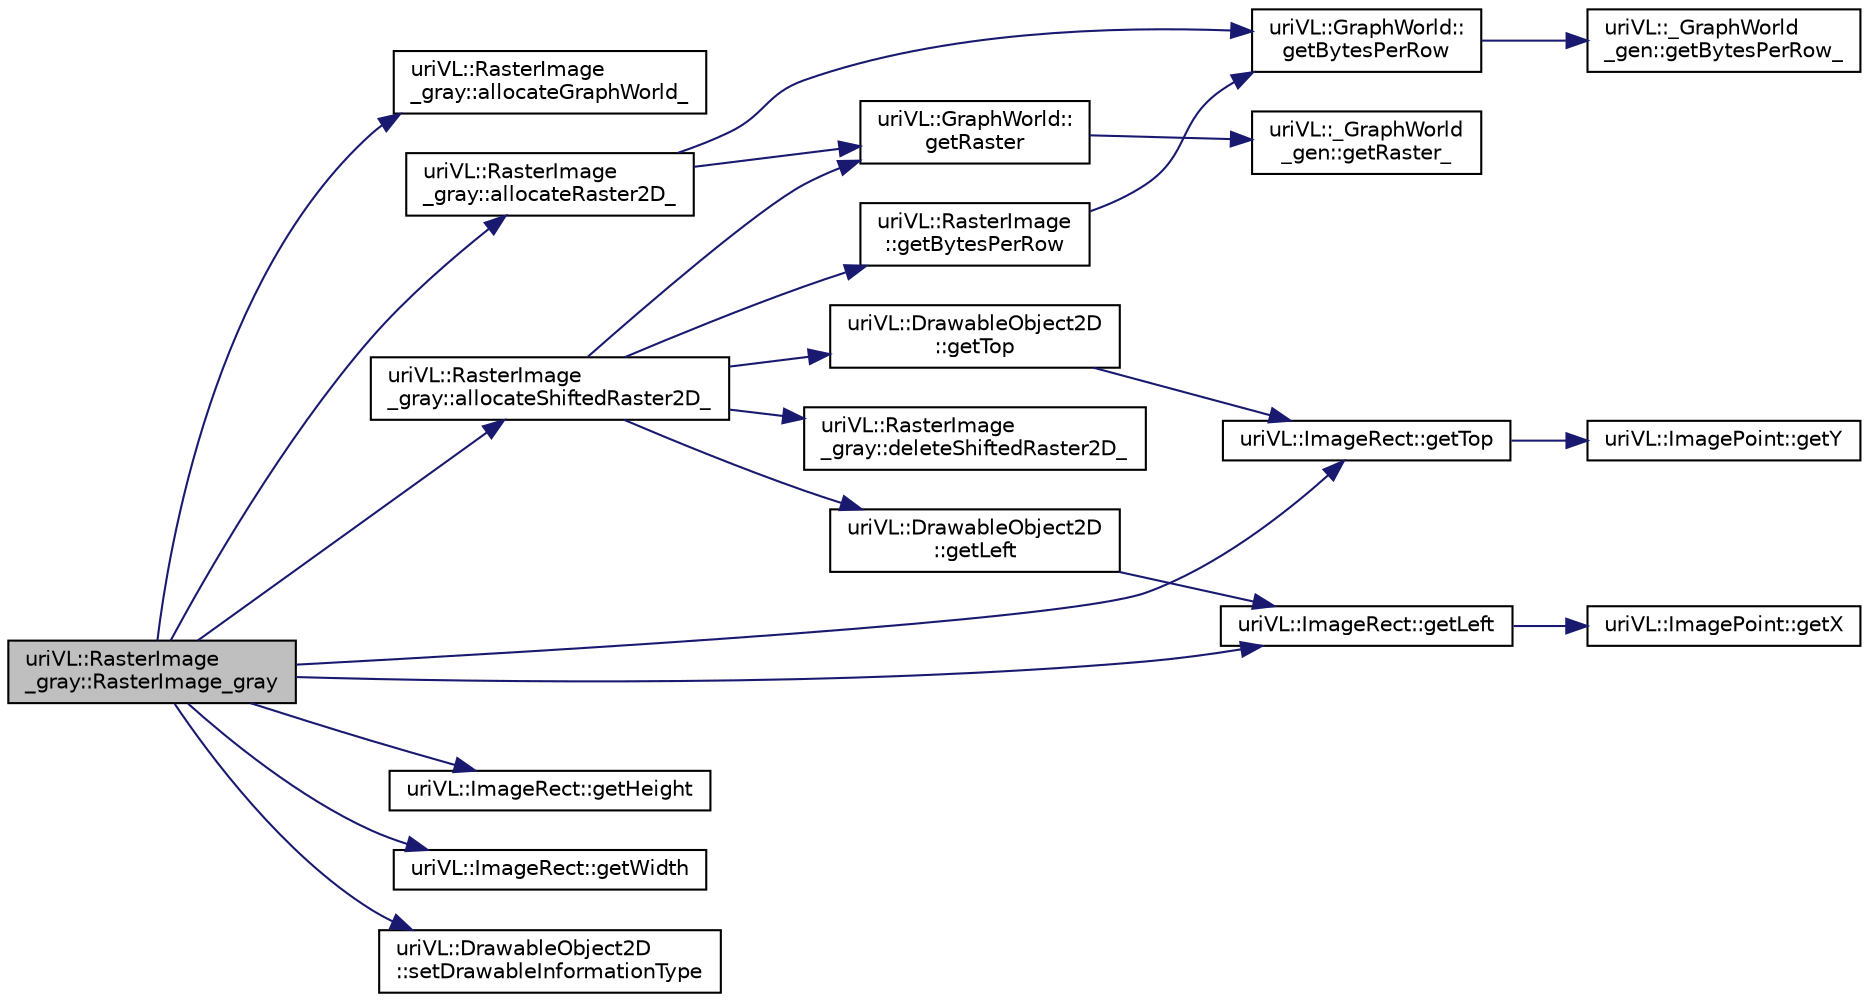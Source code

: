 digraph "uriVL::RasterImage_gray::RasterImage_gray"
{
  edge [fontname="Helvetica",fontsize="10",labelfontname="Helvetica",labelfontsize="10"];
  node [fontname="Helvetica",fontsize="10",shape=record];
  rankdir="LR";
  Node1 [label="uriVL::RasterImage\l_gray::RasterImage_gray",height=0.2,width=0.4,color="black", fillcolor="grey75", style="filled", fontcolor="black"];
  Node1 -> Node2 [color="midnightblue",fontsize="10",style="solid",fontname="Helvetica"];
  Node2 [label="uriVL::RasterImage\l_gray::allocateGraphWorld_",height=0.2,width=0.4,color="black", fillcolor="white", style="filled",URL="$classuriVL_1_1RasterImage__gray.html#a1c0f92047c64fc8387646ace46b45290",tooltip="Alocates the GraphWorld for this object at the set dimensions. "];
  Node1 -> Node3 [color="midnightblue",fontsize="10",style="solid",fontname="Helvetica"];
  Node3 [label="uriVL::RasterImage\l_gray::allocateRaster2D_",height=0.2,width=0.4,color="black", fillcolor="white", style="filled",URL="$classuriVL_1_1RasterImage__gray.html#a8941b2504a10b9768d4f8d9480420864",tooltip="Allocates the 2D gray-level base raster. "];
  Node3 -> Node4 [color="midnightblue",fontsize="10",style="solid",fontname="Helvetica"];
  Node4 [label="uriVL::GraphWorld::\lgetRaster",height=0.2,width=0.4,color="black", fillcolor="white", style="filled",URL="$classuriVL_1_1GraphWorld.html#a125af79b411466ba3d78f245fcd9347a",tooltip="Returns the base address of the Graphworld&#39;s raster (QuickDraw PixMap) "];
  Node4 -> Node5 [color="midnightblue",fontsize="10",style="solid",fontname="Helvetica"];
  Node5 [label="uriVL::_GraphWorld\l_gen::getRaster_",height=0.2,width=0.4,color="black", fillcolor="white", style="filled",URL="$classuriVL_1_1__GraphWorld__gen.html#a6f73902cf1f062f7d7f81bbf0b94521b",tooltip="Returns the base address of the Graphworld&#39;s raster (QuickDraw PixMap) "];
  Node3 -> Node6 [color="midnightblue",fontsize="10",style="solid",fontname="Helvetica"];
  Node6 [label="uriVL::GraphWorld::\lgetBytesPerRow",height=0.2,width=0.4,color="black", fillcolor="white", style="filled",URL="$classuriVL_1_1GraphWorld.html#aaba807d9ff7736cbb117fbebf1eb5bbb",tooltip="Returns the number of bytes on each row of the GraphWorld. "];
  Node6 -> Node7 [color="midnightblue",fontsize="10",style="solid",fontname="Helvetica"];
  Node7 [label="uriVL::_GraphWorld\l_gen::getBytesPerRow_",height=0.2,width=0.4,color="black", fillcolor="white", style="filled",URL="$classuriVL_1_1__GraphWorld__gen.html#a8865547ed64e75dfafac471715288b4e",tooltip="Returns the number of bytes on each row of the _GraphWorld_gen. "];
  Node1 -> Node8 [color="midnightblue",fontsize="10",style="solid",fontname="Helvetica"];
  Node8 [label="uriVL::RasterImage\l_gray::allocateShiftedRaster2D_",height=0.2,width=0.4,color="black", fillcolor="white", style="filled",URL="$classuriVL_1_1RasterImage__gray.html#a5765c240c3afd2f7981026824f03220d",tooltip="Allocates the 2D shifted base raster. "];
  Node8 -> Node9 [color="midnightblue",fontsize="10",style="solid",fontname="Helvetica"];
  Node9 [label="uriVL::DrawableObject2D\l::getTop",height=0.2,width=0.4,color="black", fillcolor="white", style="filled",URL="$classuriVL_1_1DrawableObject2D.html#a01508a3886015ab55449c46989af2277",tooltip="Returns the minimum y coordinate of the bounding rectangle. "];
  Node9 -> Node10 [color="midnightblue",fontsize="10",style="solid",fontname="Helvetica"];
  Node10 [label="uriVL::ImageRect::getTop",height=0.2,width=0.4,color="black", fillcolor="white", style="filled",URL="$classuriVL_1_1ImageRect.html#a2715b0a7b291354fd839a95ece0e0aba",tooltip="Returns the minimum y coordinate of the rectangle. "];
  Node10 -> Node11 [color="midnightblue",fontsize="10",style="solid",fontname="Helvetica"];
  Node11 [label="uriVL::ImagePoint::getY",height=0.2,width=0.4,color="black", fillcolor="white", style="filled",URL="$classuriVL_1_1ImagePoint.html#a4edda1ad5b1f3b39db3ac200dfddf016",tooltip="Returns the point&#39;s y coordinate. "];
  Node8 -> Node12 [color="midnightblue",fontsize="10",style="solid",fontname="Helvetica"];
  Node12 [label="uriVL::DrawableObject2D\l::getLeft",height=0.2,width=0.4,color="black", fillcolor="white", style="filled",URL="$classuriVL_1_1DrawableObject2D.html#a9c92e6b3d3b0753514e677080c762ef0",tooltip="Returns the minimum x coordinate of the bounding rectangle. "];
  Node12 -> Node13 [color="midnightblue",fontsize="10",style="solid",fontname="Helvetica"];
  Node13 [label="uriVL::ImageRect::getLeft",height=0.2,width=0.4,color="black", fillcolor="white", style="filled",URL="$classuriVL_1_1ImageRect.html#a38bd531df6bd6c4892bca1a690feda13",tooltip="Returns the minimum x coordinate of the rectangle. "];
  Node13 -> Node14 [color="midnightblue",fontsize="10",style="solid",fontname="Helvetica"];
  Node14 [label="uriVL::ImagePoint::getX",height=0.2,width=0.4,color="black", fillcolor="white", style="filled",URL="$classuriVL_1_1ImagePoint.html#a4845eb34e164c8dffd9b366cf61f3f5b",tooltip="Returns the point&#39;s x coordinate. "];
  Node8 -> Node15 [color="midnightblue",fontsize="10",style="solid",fontname="Helvetica"];
  Node15 [label="uriVL::RasterImage\l::getBytesPerRow",height=0.2,width=0.4,color="black", fillcolor="white", style="filled",URL="$classuriVL_1_1RasterImage.html#ab46a6433b9096b66081a9ee85e740be4",tooltip="Returns the number of bytes on each row of the image. "];
  Node15 -> Node6 [color="midnightblue",fontsize="10",style="solid",fontname="Helvetica"];
  Node8 -> Node16 [color="midnightblue",fontsize="10",style="solid",fontname="Helvetica"];
  Node16 [label="uriVL::RasterImage\l_gray::deleteShiftedRaster2D_",height=0.2,width=0.4,color="black", fillcolor="white", style="filled",URL="$classuriVL_1_1RasterImage__gray.html#a78416ca3f6f2bf7edc3e2bb7e2c04159",tooltip="Deletes the 2D shifted base raster. "];
  Node8 -> Node4 [color="midnightblue",fontsize="10",style="solid",fontname="Helvetica"];
  Node1 -> Node17 [color="midnightblue",fontsize="10",style="solid",fontname="Helvetica"];
  Node17 [label="uriVL::ImageRect::getHeight",height=0.2,width=0.4,color="black", fillcolor="white", style="filled",URL="$classuriVL_1_1ImageRect.html#aa757d85ab5d5230bc0ca53f5960e14f3",tooltip="Returns the height of the rectangle. "];
  Node1 -> Node13 [color="midnightblue",fontsize="10",style="solid",fontname="Helvetica"];
  Node1 -> Node10 [color="midnightblue",fontsize="10",style="solid",fontname="Helvetica"];
  Node1 -> Node18 [color="midnightblue",fontsize="10",style="solid",fontname="Helvetica"];
  Node18 [label="uriVL::ImageRect::getWidth",height=0.2,width=0.4,color="black", fillcolor="white", style="filled",URL="$classuriVL_1_1ImageRect.html#a1081dc6f638b33ebf30d0a43d51289ef",tooltip="Returns the width of the rectangle. "];
  Node1 -> Node19 [color="midnightblue",fontsize="10",style="solid",fontname="Helvetica"];
  Node19 [label="uriVL::DrawableObject2D\l::setDrawableInformationType",height=0.2,width=0.4,color="black", fillcolor="white", style="filled",URL="$classuriVL_1_1DrawableObject2D.html#a8d7121ec323e326901a0972426880f5b",tooltip="Defines the type of information stored in this object (dense, sparse, interpoalted, etc.) "];
}
